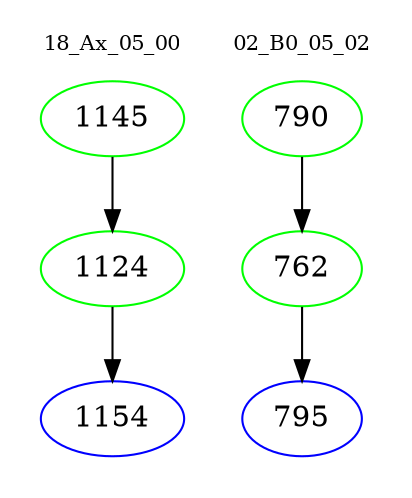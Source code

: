 digraph{
subgraph cluster_0 {
color = white
label = "18_Ax_05_00";
fontsize=10;
T0_1145 [label="1145", color="green"]
T0_1145 -> T0_1124 [color="black"]
T0_1124 [label="1124", color="green"]
T0_1124 -> T0_1154 [color="black"]
T0_1154 [label="1154", color="blue"]
}
subgraph cluster_1 {
color = white
label = "02_B0_05_02";
fontsize=10;
T1_790 [label="790", color="green"]
T1_790 -> T1_762 [color="black"]
T1_762 [label="762", color="green"]
T1_762 -> T1_795 [color="black"]
T1_795 [label="795", color="blue"]
}
}
